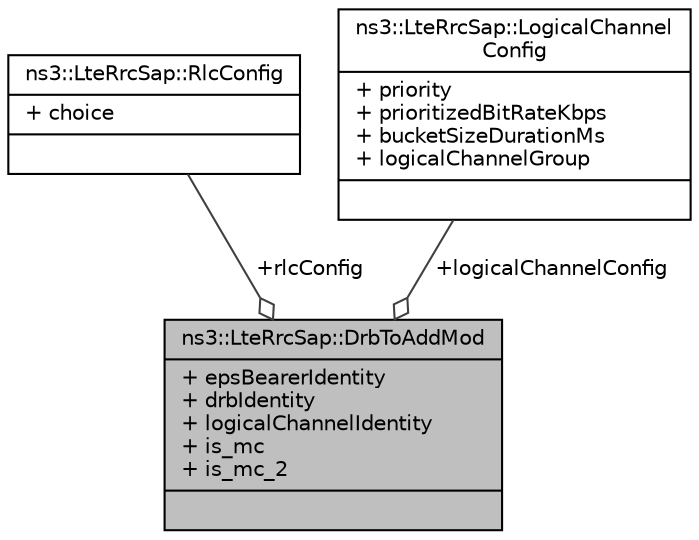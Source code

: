 digraph "ns3::LteRrcSap::DrbToAddMod"
{
  edge [fontname="Helvetica",fontsize="10",labelfontname="Helvetica",labelfontsize="10"];
  node [fontname="Helvetica",fontsize="10",shape=record];
  Node1 [label="{ns3::LteRrcSap::DrbToAddMod\n|+ epsBearerIdentity\l+ drbIdentity\l+ logicalChannelIdentity\l+ is_mc\l+ is_mc_2\l|}",height=0.2,width=0.4,color="black", fillcolor="grey75", style="filled", fontcolor="black"];
  Node2 -> Node1 [color="grey25",fontsize="10",style="solid",label=" +rlcConfig" ,arrowhead="odiamond"];
  Node2 [label="{ns3::LteRrcSap::RlcConfig\n|+ choice\l|}",height=0.2,width=0.4,color="black", fillcolor="white", style="filled",URL="$d0/d9d/structns3_1_1LteRrcSap_1_1RlcConfig.html"];
  Node3 -> Node1 [color="grey25",fontsize="10",style="solid",label=" +logicalChannelConfig" ,arrowhead="odiamond"];
  Node3 [label="{ns3::LteRrcSap::LogicalChannel\lConfig\n|+ priority\l+ prioritizedBitRateKbps\l+ bucketSizeDurationMs\l+ logicalChannelGroup\l|}",height=0.2,width=0.4,color="black", fillcolor="white", style="filled",URL="$d9/d83/structns3_1_1LteRrcSap_1_1LogicalChannelConfig.html"];
}
